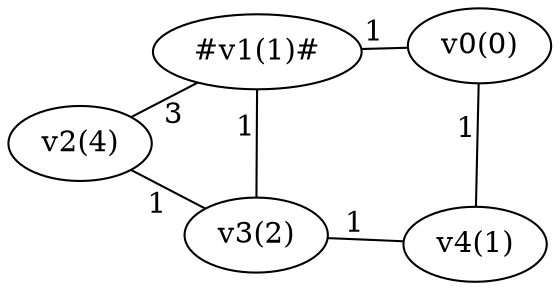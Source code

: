graph G
{
overlap="false";
splines="true";
layout=sfdp;
rankdir=LR;
remincross="true";
0[label="v0(0)"];
1[label="#v1(1)#"];
2[label="v2(4)"];
3[label="v3(2)"];
4[label="v4(1)"];
1 -- 0[label="1",weight="1"];
4 -- 0[label="1",weight="1"];
2 -- 1[label="3",weight="3"];
3 -- 1[label="1",weight="1"];
3 -- 2[label="1",weight="1"];
4 -- 3[label="1",weight="1"];
}

